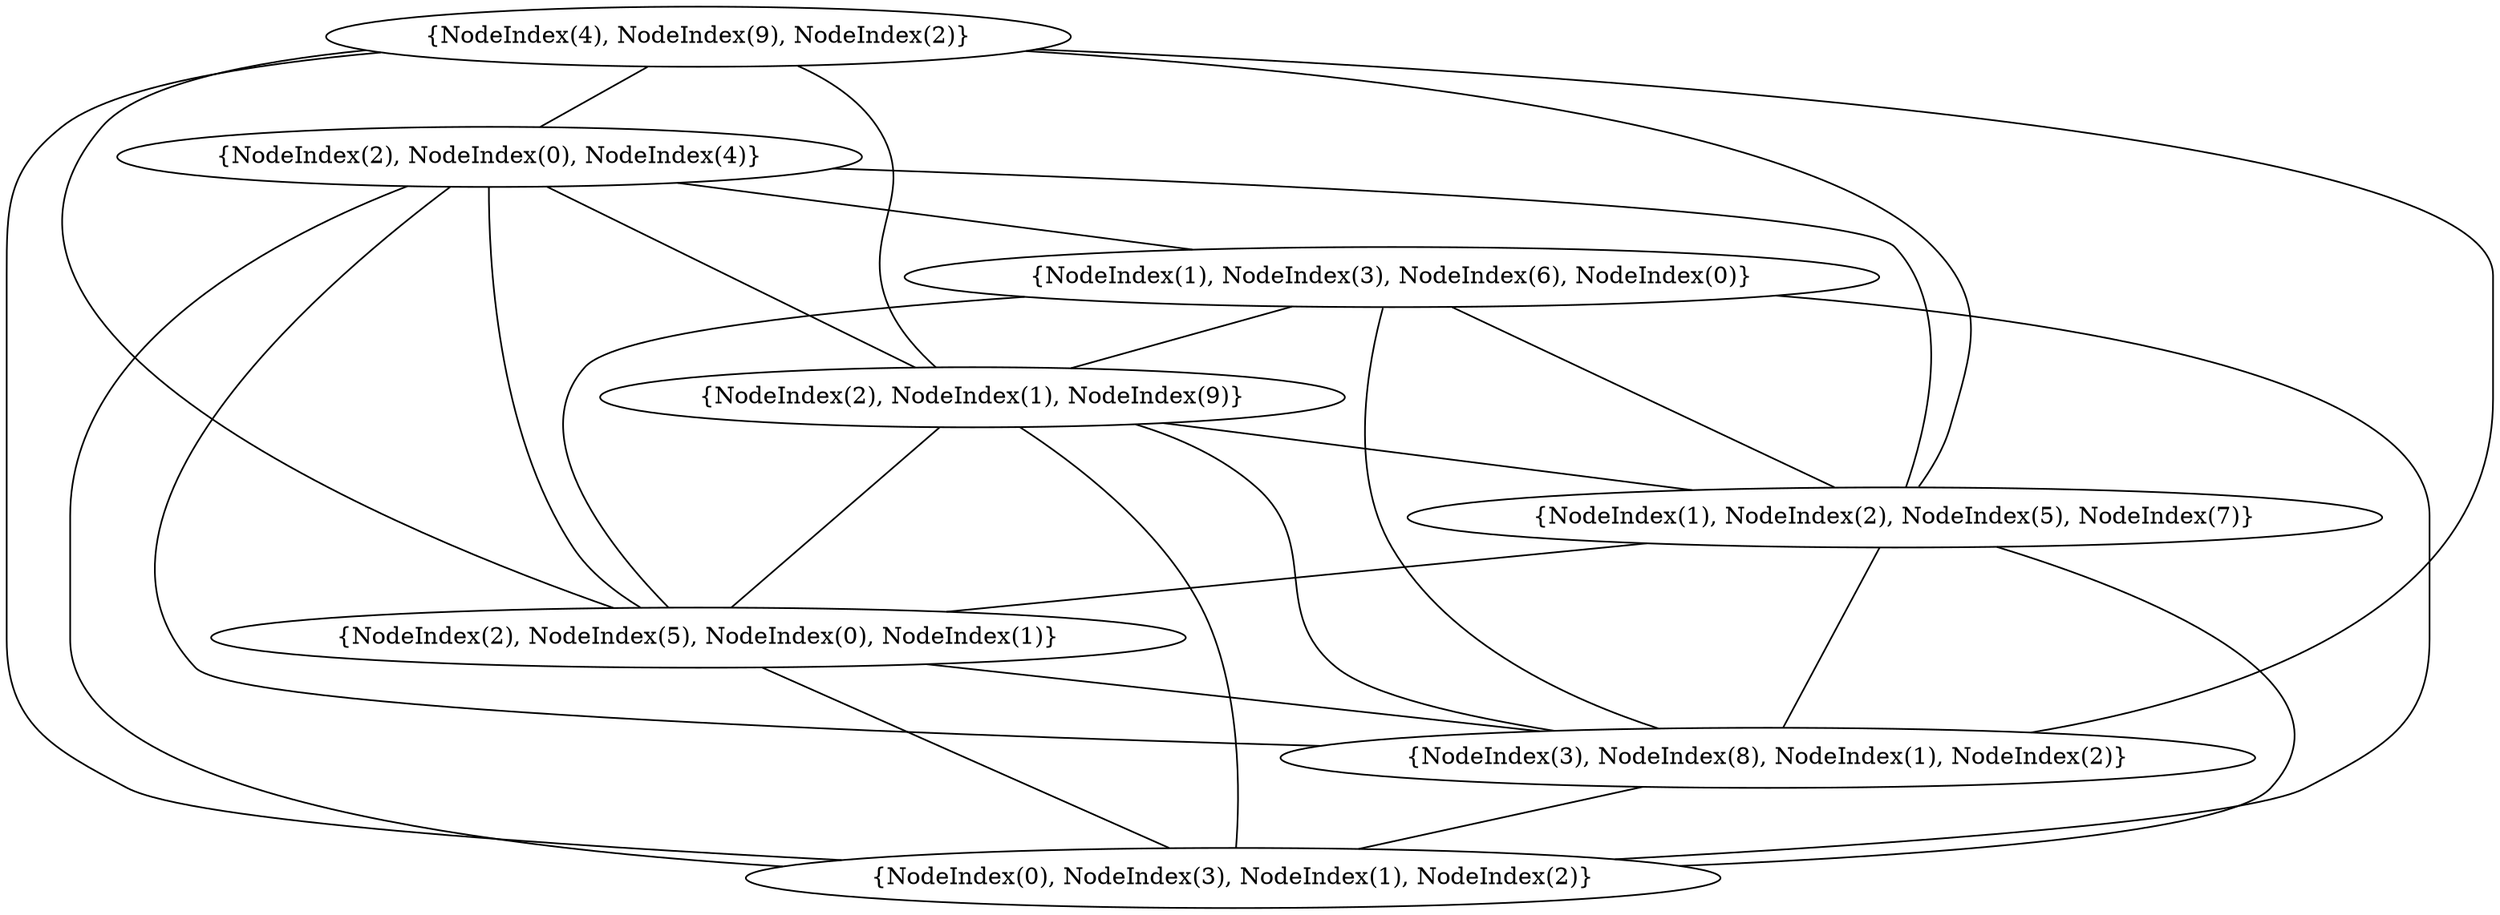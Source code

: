 graph {
    0 [ label = "{NodeIndex(0), NodeIndex(3), NodeIndex(1), NodeIndex(2)}" ]
    1 [ label = "{NodeIndex(3), NodeIndex(8), NodeIndex(1), NodeIndex(2)}" ]
    2 [ label = "{NodeIndex(2), NodeIndex(5), NodeIndex(0), NodeIndex(1)}" ]
    3 [ label = "{NodeIndex(1), NodeIndex(2), NodeIndex(5), NodeIndex(7)}" ]
    4 [ label = "{NodeIndex(2), NodeIndex(1), NodeIndex(9)}" ]
    5 [ label = "{NodeIndex(1), NodeIndex(3), NodeIndex(6), NodeIndex(0)}" ]
    6 [ label = "{NodeIndex(2), NodeIndex(0), NodeIndex(4)}" ]
    7 [ label = "{NodeIndex(4), NodeIndex(9), NodeIndex(2)}" ]
    1 -- 0 [ ]
    2 -- 0 [ ]
    2 -- 1 [ ]
    3 -- 0 [ ]
    3 -- 1 [ ]
    3 -- 2 [ ]
    4 -- 0 [ ]
    4 -- 1 [ ]
    4 -- 2 [ ]
    4 -- 3 [ ]
    5 -- 0 [ ]
    5 -- 1 [ ]
    5 -- 2 [ ]
    5 -- 3 [ ]
    5 -- 4 [ ]
    6 -- 0 [ ]
    6 -- 1 [ ]
    6 -- 2 [ ]
    6 -- 3 [ ]
    6 -- 4 [ ]
    6 -- 5 [ ]
    7 -- 0 [ ]
    7 -- 1 [ ]
    7 -- 2 [ ]
    7 -- 3 [ ]
    7 -- 4 [ ]
    7 -- 6 [ ]
}
